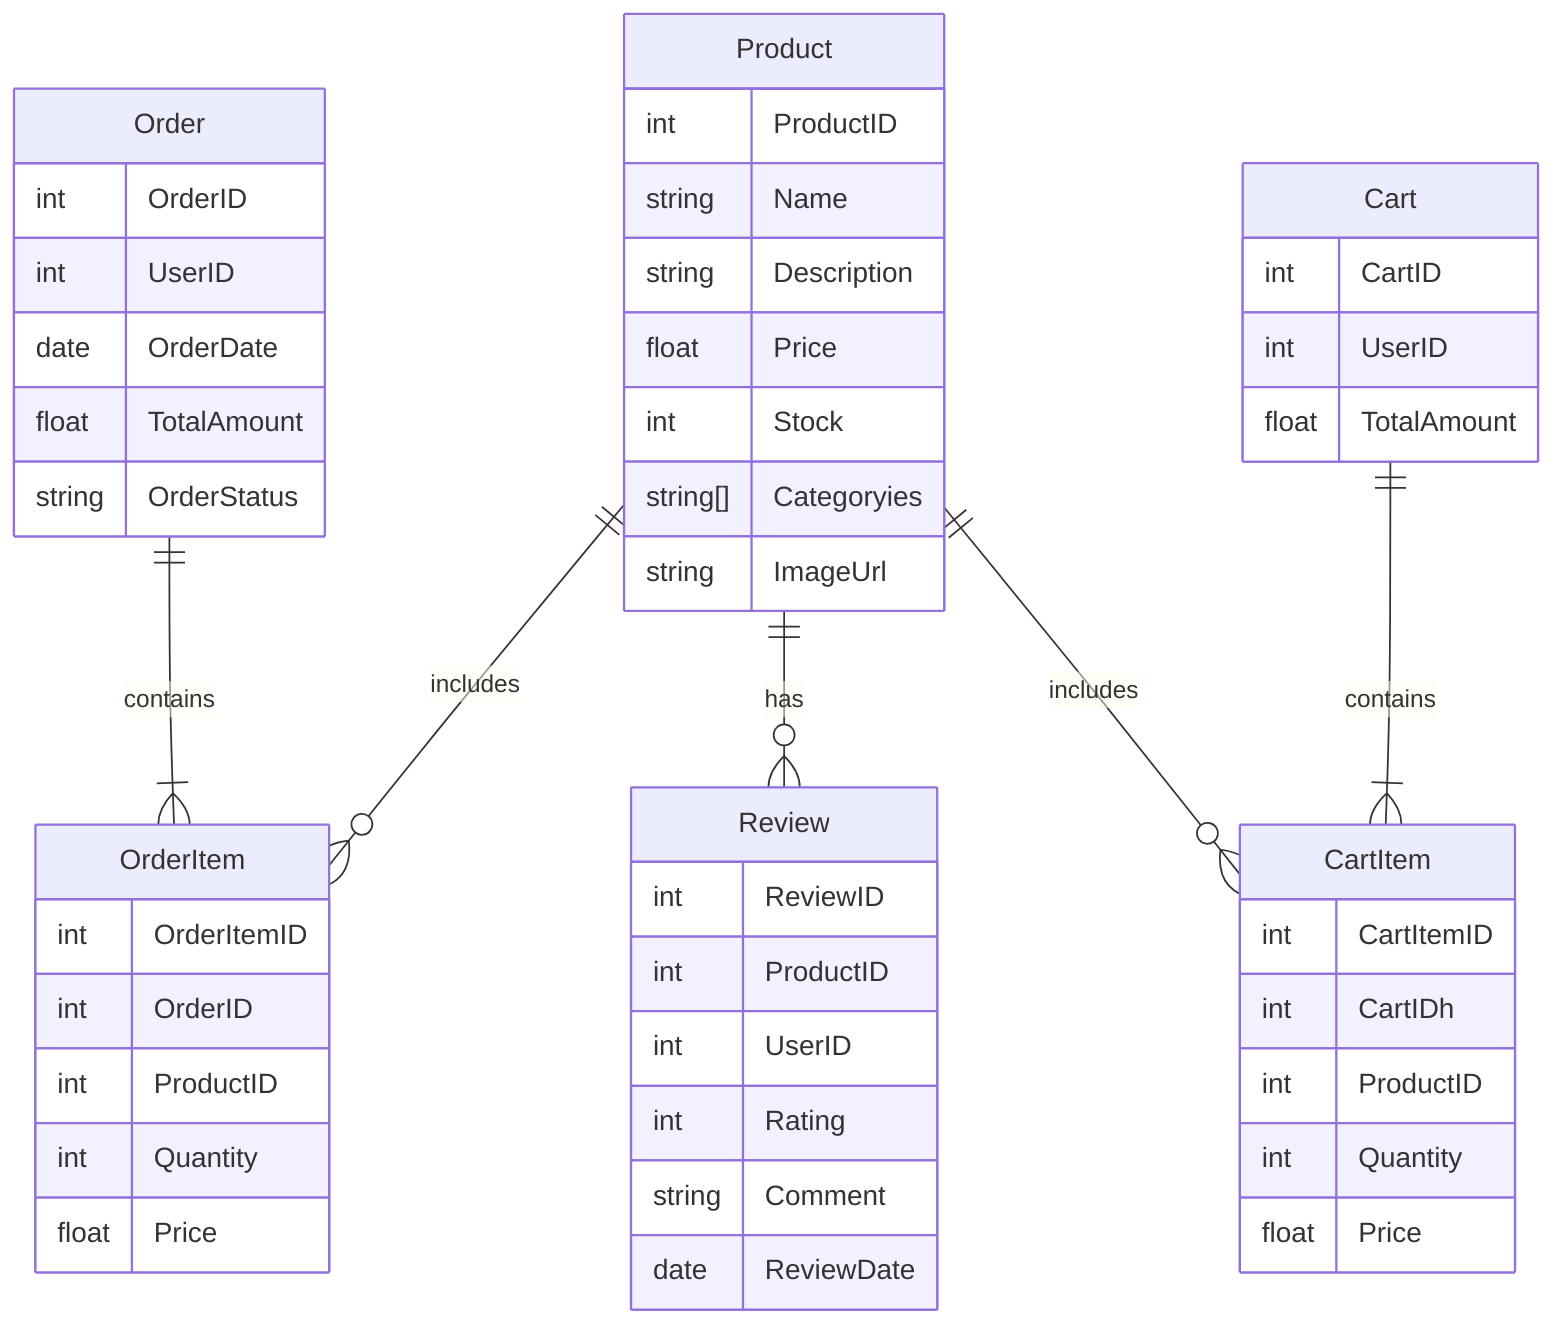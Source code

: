 erDiagram
    %% Bounded Contexts: User Management, Product Management, Order Management, Shopping Cart, Review Management
    
    %% Product Management Context
    Product {
        int ProductID
        string Name
        string Description
        float Price
        int Stock
        string[] Categoryies
        string ImageUrl
    }
    
    %% Order Management Context
    Order {
        int OrderID
        int UserID
        date OrderDate
        float TotalAmount
        string OrderStatus
    }
    
    OrderItem {
        int OrderItemID
        int OrderID
        int ProductID
        int Quantity
        float Price
    }
    
    %% Shopping Cart Context
    Cart {
        int CartID
        int UserID
        float TotalAmount
    }
    
    CartItem {
        int CartItemID
        int CartIDh
        int ProductID
        int Quantity
        float Price
    }
    
    %% Review Management Context
    Review {
        int ReviewID
        int ProductID
        int UserID
        int Rating
        string Comment
        date ReviewDate
    }

    %% Relationships
    Order ||--|{ OrderItem : contains
    Product ||--o{ OrderItem : includes
    Product ||--o{ Review : has
    Cart ||--|{ CartItem : contains
    Product ||--o{ CartItem : includes